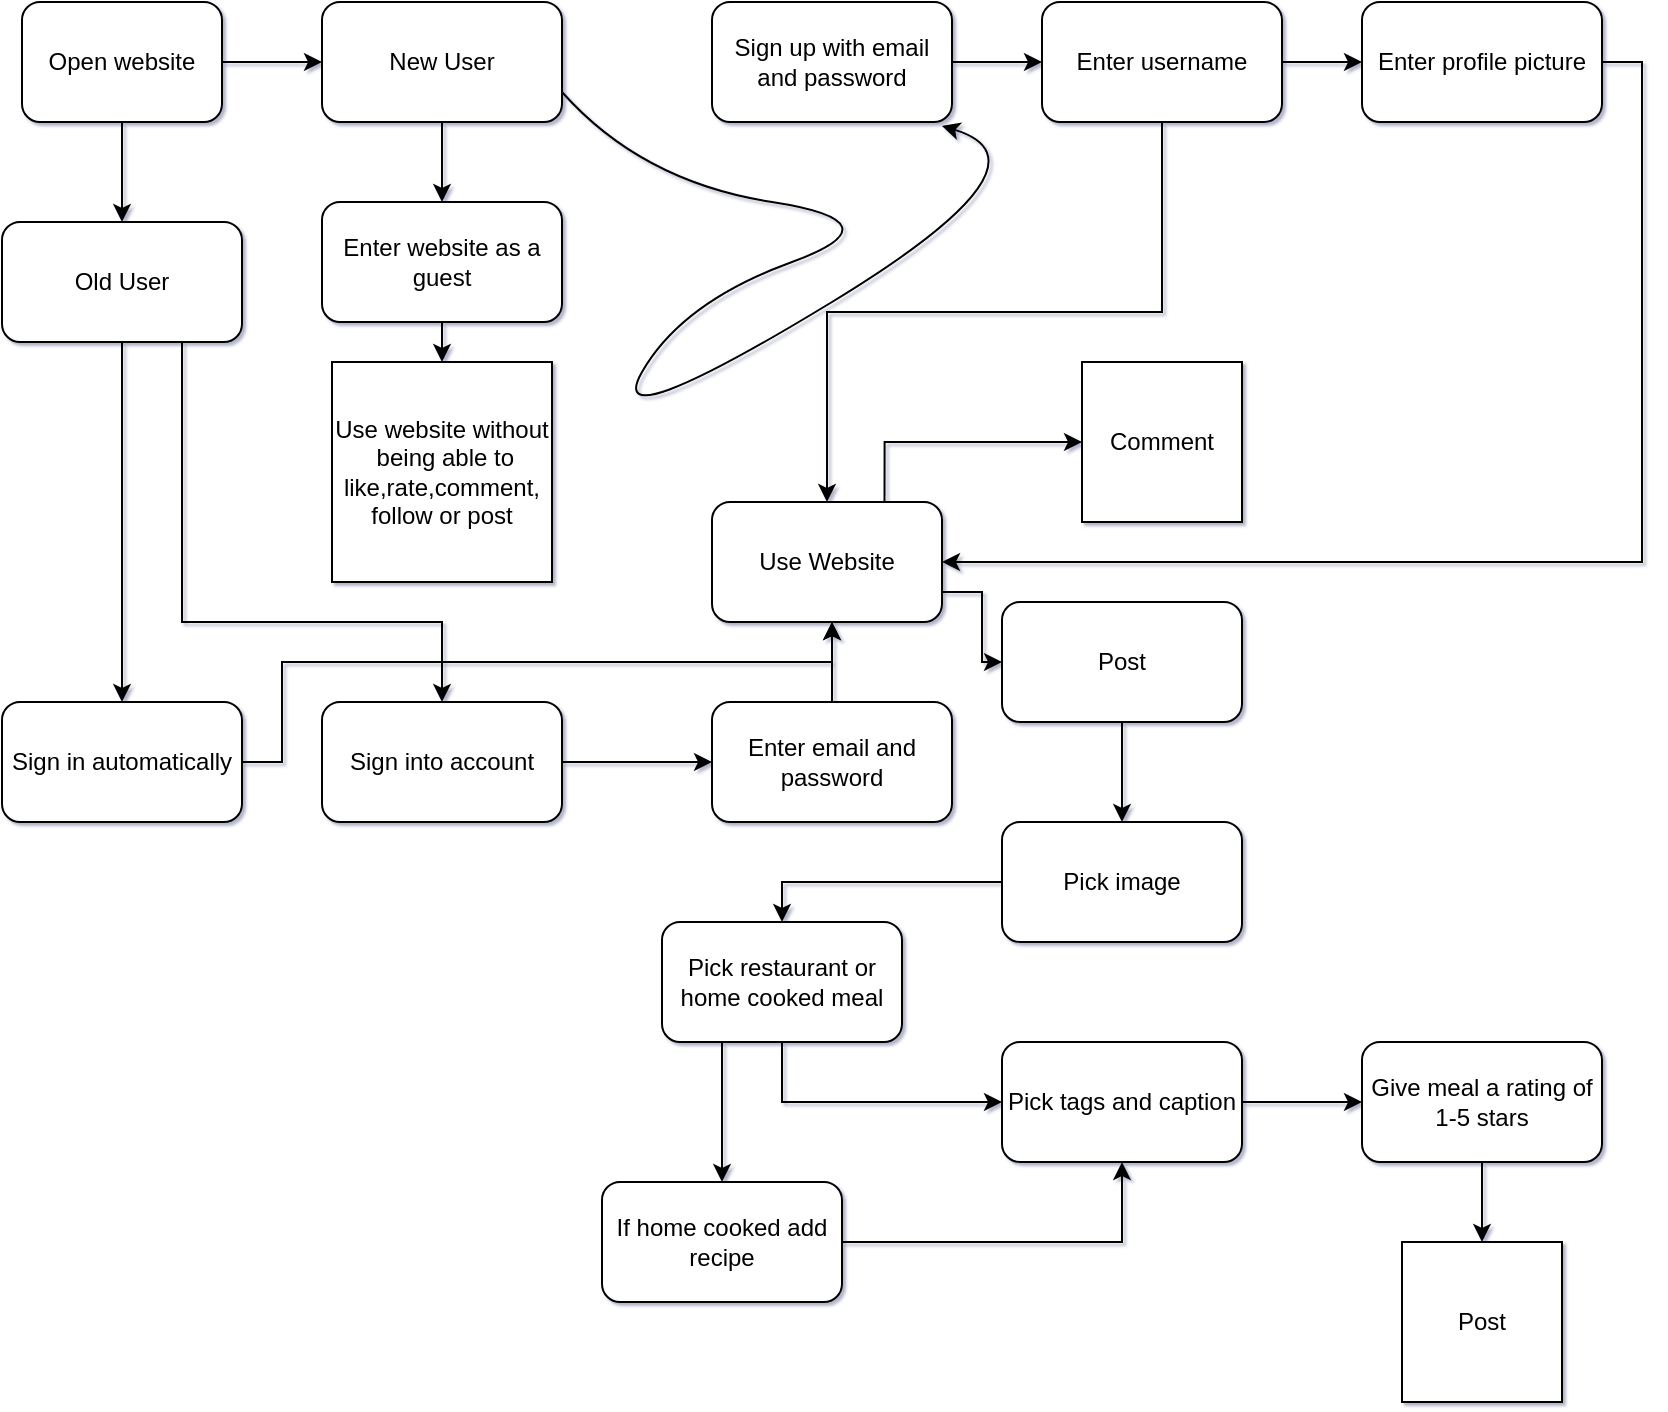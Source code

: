 <mxfile version="10.9.4" type="github"><diagram id="2xsL0AK_YZk6mKO3pM_I" name="Page-1"><mxGraphModel dx="872" dy="516" grid="1" gridSize="10" guides="1" tooltips="1" connect="1" arrows="1" fold="1" page="1" pageScale="1" pageWidth="850" pageHeight="1100" background="none" math="0" shadow="1"><root><mxCell id="0"/><mxCell id="1" parent="0"/><mxCell id="YDuxpUbCNExyV_PZfvCa-6" style="edgeStyle=orthogonalEdgeStyle;rounded=0;orthogonalLoop=1;jettySize=auto;html=1;" parent="1" source="YDuxpUbCNExyV_PZfvCa-1" edge="1"><mxGeometry relative="1" as="geometry"><mxPoint x="170" y="50" as="targetPoint"/></mxGeometry></mxCell><mxCell id="YDuxpUbCNExyV_PZfvCa-29" style="edgeStyle=orthogonalEdgeStyle;rounded=0;orthogonalLoop=1;jettySize=auto;html=1;exitX=0.5;exitY=1;exitDx=0;exitDy=0;entryX=0.5;entryY=0;entryDx=0;entryDy=0;" parent="1" source="YDuxpUbCNExyV_PZfvCa-1" target="YDuxpUbCNExyV_PZfvCa-31" edge="1"><mxGeometry relative="1" as="geometry"><mxPoint x="70" y="360" as="targetPoint"/></mxGeometry></mxCell><mxCell id="YDuxpUbCNExyV_PZfvCa-1" value="Open website" style="rounded=1;whiteSpace=wrap;html=1;" parent="1" vertex="1"><mxGeometry x="20" y="20" width="100" height="60" as="geometry"/></mxCell><mxCell id="YDuxpUbCNExyV_PZfvCa-11" style="edgeStyle=orthogonalEdgeStyle;rounded=0;orthogonalLoop=1;jettySize=auto;html=1;exitX=1;exitY=0.5;exitDx=0;exitDy=0;" parent="1" source="YDuxpUbCNExyV_PZfvCa-3" target="YDuxpUbCNExyV_PZfvCa-12" edge="1"><mxGeometry relative="1" as="geometry"><mxPoint x="540" y="50" as="targetPoint"/></mxGeometry></mxCell><mxCell id="YDuxpUbCNExyV_PZfvCa-3" value="Sign up with email and password" style="rounded=1;whiteSpace=wrap;html=1;" parent="1" vertex="1"><mxGeometry x="365" y="20" width="120" height="60" as="geometry"/></mxCell><mxCell id="YDuxpUbCNExyV_PZfvCa-20" style="edgeStyle=orthogonalEdgeStyle;rounded=0;orthogonalLoop=1;jettySize=auto;html=1;exitX=0.5;exitY=1;exitDx=0;exitDy=0;" parent="1" source="YDuxpUbCNExyV_PZfvCa-7" edge="1"><mxGeometry relative="1" as="geometry"><mxPoint x="230" y="120" as="targetPoint"/></mxGeometry></mxCell><mxCell id="YDuxpUbCNExyV_PZfvCa-7" value="New User" style="rounded=1;whiteSpace=wrap;html=1;" parent="1" vertex="1"><mxGeometry x="170" y="20" width="120" height="60" as="geometry"/></mxCell><mxCell id="2SQCwwYL-VFIjEEj3DQX-5" style="edgeStyle=orthogonalEdgeStyle;rounded=0;orthogonalLoop=1;jettySize=auto;html=1;exitX=1;exitY=0.75;exitDx=0;exitDy=0;entryX=0;entryY=0.5;entryDx=0;entryDy=0;" parent="1" source="YDuxpUbCNExyV_PZfvCa-10" target="2SQCwwYL-VFIjEEj3DQX-4" edge="1"><mxGeometry relative="1" as="geometry"/></mxCell><mxCell id="2SQCwwYL-VFIjEEj3DQX-9" style="edgeStyle=orthogonalEdgeStyle;rounded=0;orthogonalLoop=1;jettySize=auto;html=1;exitX=0.75;exitY=0;exitDx=0;exitDy=0;entryX=0;entryY=0.5;entryDx=0;entryDy=0;" parent="1" source="YDuxpUbCNExyV_PZfvCa-10" target="2SQCwwYL-VFIjEEj3DQX-7" edge="1"><mxGeometry relative="1" as="geometry"/></mxCell><mxCell id="YDuxpUbCNExyV_PZfvCa-10" value="Use Website" style="rounded=1;whiteSpace=wrap;html=1;" parent="1" vertex="1"><mxGeometry x="365" y="270" width="115" height="60" as="geometry"/></mxCell><mxCell id="YDuxpUbCNExyV_PZfvCa-18" style="edgeStyle=orthogonalEdgeStyle;rounded=0;orthogonalLoop=1;jettySize=auto;html=1;exitX=1;exitY=0.5;exitDx=0;exitDy=0;" parent="1" source="YDuxpUbCNExyV_PZfvCa-12" target="YDuxpUbCNExyV_PZfvCa-14" edge="1"><mxGeometry relative="1" as="geometry"/></mxCell><mxCell id="YDuxpUbCNExyV_PZfvCa-19" style="edgeStyle=orthogonalEdgeStyle;rounded=0;orthogonalLoop=1;jettySize=auto;html=1;exitX=0.5;exitY=1;exitDx=0;exitDy=0;" parent="1" source="YDuxpUbCNExyV_PZfvCa-12" target="YDuxpUbCNExyV_PZfvCa-10" edge="1"><mxGeometry relative="1" as="geometry"/></mxCell><mxCell id="YDuxpUbCNExyV_PZfvCa-12" value="Enter username" style="rounded=1;whiteSpace=wrap;html=1;" parent="1" vertex="1"><mxGeometry x="530" y="20" width="120" height="60" as="geometry"/></mxCell><mxCell id="YDuxpUbCNExyV_PZfvCa-27" style="edgeStyle=orthogonalEdgeStyle;rounded=0;orthogonalLoop=1;jettySize=auto;html=1;exitX=1;exitY=0.5;exitDx=0;exitDy=0;entryX=1;entryY=0.5;entryDx=0;entryDy=0;" parent="1" source="YDuxpUbCNExyV_PZfvCa-14" target="YDuxpUbCNExyV_PZfvCa-10" edge="1"><mxGeometry relative="1" as="geometry"><mxPoint x="550" y="190" as="targetPoint"/><Array as="points"><mxPoint x="830" y="50"/><mxPoint x="830" y="300"/></Array></mxGeometry></mxCell><mxCell id="YDuxpUbCNExyV_PZfvCa-14" value="Enter profile picture" style="rounded=1;whiteSpace=wrap;html=1;" parent="1" vertex="1"><mxGeometry x="690" y="20" width="120" height="60" as="geometry"/></mxCell><mxCell id="YDuxpUbCNExyV_PZfvCa-23" style="edgeStyle=orthogonalEdgeStyle;rounded=0;orthogonalLoop=1;jettySize=auto;html=1;exitX=0.5;exitY=1;exitDx=0;exitDy=0;entryX=0.5;entryY=0;entryDx=0;entryDy=0;" parent="1" source="YDuxpUbCNExyV_PZfvCa-21" target="YDuxpUbCNExyV_PZfvCa-22" edge="1"><mxGeometry relative="1" as="geometry"/></mxCell><mxCell id="YDuxpUbCNExyV_PZfvCa-21" value="Enter website as a guest" style="rounded=1;whiteSpace=wrap;html=1;" parent="1" vertex="1"><mxGeometry x="170" y="120" width="120" height="60" as="geometry"/></mxCell><mxCell id="YDuxpUbCNExyV_PZfvCa-22" value="Use website without&lt;br&gt;&amp;nbsp;being able to like,rate,comment,&lt;br&gt;follow or post" style="whiteSpace=wrap;html=1;aspect=fixed;" parent="1" vertex="1"><mxGeometry x="175" y="200" width="110" height="110" as="geometry"/></mxCell><mxCell id="YDuxpUbCNExyV_PZfvCa-36" style="edgeStyle=orthogonalEdgeStyle;rounded=0;orthogonalLoop=1;jettySize=auto;html=1;entryX=0.5;entryY=0;entryDx=0;entryDy=0;" parent="1" source="YDuxpUbCNExyV_PZfvCa-31" target="YDuxpUbCNExyV_PZfvCa-32" edge="1"><mxGeometry relative="1" as="geometry"/></mxCell><mxCell id="YDuxpUbCNExyV_PZfvCa-37" style="edgeStyle=orthogonalEdgeStyle;rounded=0;orthogonalLoop=1;jettySize=auto;html=1;exitX=0.75;exitY=1;exitDx=0;exitDy=0;entryX=0.5;entryY=0;entryDx=0;entryDy=0;" parent="1" source="YDuxpUbCNExyV_PZfvCa-31" target="YDuxpUbCNExyV_PZfvCa-38" edge="1"><mxGeometry relative="1" as="geometry"><mxPoint x="230" y="360" as="targetPoint"/><Array as="points"><mxPoint x="100" y="330"/><mxPoint x="230" y="330"/></Array></mxGeometry></mxCell><mxCell id="YDuxpUbCNExyV_PZfvCa-31" value="Old User" style="rounded=1;whiteSpace=wrap;html=1;" parent="1" vertex="1"><mxGeometry x="10" y="130" width="120" height="60" as="geometry"/></mxCell><mxCell id="YDuxpUbCNExyV_PZfvCa-47" style="edgeStyle=orthogonalEdgeStyle;rounded=0;orthogonalLoop=1;jettySize=auto;html=1;exitX=1;exitY=0.5;exitDx=0;exitDy=0;" parent="1" source="YDuxpUbCNExyV_PZfvCa-32" edge="1"><mxGeometry relative="1" as="geometry"><mxPoint x="425" y="330" as="targetPoint"/><Array as="points"><mxPoint x="150" y="400"/><mxPoint x="150" y="350"/><mxPoint x="425" y="350"/></Array></mxGeometry></mxCell><mxCell id="YDuxpUbCNExyV_PZfvCa-32" value="Sign in automatically" style="rounded=1;whiteSpace=wrap;html=1;" parent="1" vertex="1"><mxGeometry x="10" y="370" width="120" height="60" as="geometry"/></mxCell><mxCell id="YDuxpUbCNExyV_PZfvCa-39" style="edgeStyle=orthogonalEdgeStyle;rounded=0;orthogonalLoop=1;jettySize=auto;html=1;entryX=0;entryY=0.5;entryDx=0;entryDy=0;" parent="1" source="YDuxpUbCNExyV_PZfvCa-38" target="YDuxpUbCNExyV_PZfvCa-40" edge="1"><mxGeometry relative="1" as="geometry"><mxPoint x="340" y="390" as="targetPoint"/><Array as="points"><mxPoint x="300" y="400"/><mxPoint x="300" y="400"/></Array></mxGeometry></mxCell><mxCell id="YDuxpUbCNExyV_PZfvCa-38" value="Sign into account" style="rounded=1;whiteSpace=wrap;html=1;" parent="1" vertex="1"><mxGeometry x="170" y="370" width="120" height="60" as="geometry"/></mxCell><mxCell id="2SQCwwYL-VFIjEEj3DQX-3" style="edgeStyle=orthogonalEdgeStyle;rounded=0;orthogonalLoop=1;jettySize=auto;html=1;exitX=0.5;exitY=0;exitDx=0;exitDy=0;" parent="1" source="YDuxpUbCNExyV_PZfvCa-40" edge="1"><mxGeometry relative="1" as="geometry"><mxPoint x="425" y="330" as="targetPoint"/></mxGeometry></mxCell><mxCell id="YDuxpUbCNExyV_PZfvCa-40" value="Enter email and password" style="rounded=1;whiteSpace=wrap;html=1;" parent="1" vertex="1"><mxGeometry x="365" y="370" width="120" height="60" as="geometry"/></mxCell><mxCell id="2SQCwwYL-VFIjEEj3DQX-18" style="edgeStyle=orthogonalEdgeStyle;rounded=0;orthogonalLoop=1;jettySize=auto;html=1;" parent="1" source="2SQCwwYL-VFIjEEj3DQX-4" edge="1"><mxGeometry relative="1" as="geometry"><mxPoint x="570" y="430" as="targetPoint"/></mxGeometry></mxCell><mxCell id="2SQCwwYL-VFIjEEj3DQX-4" value="Post" style="rounded=1;whiteSpace=wrap;html=1;" parent="1" vertex="1"><mxGeometry x="510" y="320" width="120" height="60" as="geometry"/></mxCell><mxCell id="2SQCwwYL-VFIjEEj3DQX-7" value="Comment" style="whiteSpace=wrap;html=1;aspect=fixed;" parent="1" vertex="1"><mxGeometry x="550" y="200" width="80" height="80" as="geometry"/></mxCell><mxCell id="2SQCwwYL-VFIjEEj3DQX-16" value="" style="curved=1;endArrow=classic;html=1;exitX=1;exitY=0.75;exitDx=0;exitDy=0;entryX=0.958;entryY=1.033;entryDx=0;entryDy=0;entryPerimeter=0;" parent="1" source="YDuxpUbCNExyV_PZfvCa-7" target="YDuxpUbCNExyV_PZfvCa-3" edge="1"><mxGeometry width="50" height="50" relative="1" as="geometry"><mxPoint x="320" y="200" as="sourcePoint"/><mxPoint x="330" y="150" as="targetPoint"/><Array as="points"><mxPoint x="330" y="110"/><mxPoint x="460" y="130"/><mxPoint x="350" y="170"/><mxPoint x="310" y="240"/><mxPoint x="540" y="100"/></Array></mxGeometry></mxCell><mxCell id="2SQCwwYL-VFIjEEj3DQX-22" style="edgeStyle=orthogonalEdgeStyle;rounded=0;orthogonalLoop=1;jettySize=auto;html=1;exitX=0;exitY=0.5;exitDx=0;exitDy=0;entryX=0.5;entryY=0;entryDx=0;entryDy=0;" parent="1" source="2SQCwwYL-VFIjEEj3DQX-19" target="2SQCwwYL-VFIjEEj3DQX-23" edge="1"><mxGeometry relative="1" as="geometry"><mxPoint x="400" y="490" as="targetPoint"/><Array as="points"><mxPoint x="400" y="460"/></Array></mxGeometry></mxCell><mxCell id="2SQCwwYL-VFIjEEj3DQX-19" value="Pick image" style="rounded=1;whiteSpace=wrap;html=1;" parent="1" vertex="1"><mxGeometry x="510" y="430" width="120" height="60" as="geometry"/></mxCell><mxCell id="2SQCwwYL-VFIjEEj3DQX-32" style="edgeStyle=orthogonalEdgeStyle;rounded=0;orthogonalLoop=1;jettySize=auto;html=1;exitX=1;exitY=0.5;exitDx=0;exitDy=0;entryX=0;entryY=0.5;entryDx=0;entryDy=0;" parent="1" source="2SQCwwYL-VFIjEEj3DQX-21" target="2SQCwwYL-VFIjEEj3DQX-31" edge="1"><mxGeometry relative="1" as="geometry"/></mxCell><mxCell id="2SQCwwYL-VFIjEEj3DQX-21" value="Pick tags and caption" style="rounded=1;whiteSpace=wrap;html=1;" parent="1" vertex="1"><mxGeometry x="510" y="540" width="120" height="60" as="geometry"/></mxCell><mxCell id="2SQCwwYL-VFIjEEj3DQX-27" style="edgeStyle=orthogonalEdgeStyle;rounded=0;orthogonalLoop=1;jettySize=auto;html=1;entryX=0;entryY=0.5;entryDx=0;entryDy=0;" parent="1" source="2SQCwwYL-VFIjEEj3DQX-23" target="2SQCwwYL-VFIjEEj3DQX-21" edge="1"><mxGeometry relative="1" as="geometry"><mxPoint x="490" y="560" as="targetPoint"/><Array as="points"><mxPoint x="400" y="570"/></Array></mxGeometry></mxCell><mxCell id="2SQCwwYL-VFIjEEj3DQX-28" style="edgeStyle=orthogonalEdgeStyle;rounded=0;orthogonalLoop=1;jettySize=auto;html=1;exitX=0.25;exitY=1;exitDx=0;exitDy=0;entryX=0.5;entryY=0;entryDx=0;entryDy=0;" parent="1" source="2SQCwwYL-VFIjEEj3DQX-23" target="2SQCwwYL-VFIjEEj3DQX-29" edge="1"><mxGeometry relative="1" as="geometry"><mxPoint x="370" y="610" as="targetPoint"/></mxGeometry></mxCell><mxCell id="2SQCwwYL-VFIjEEj3DQX-23" value="Pick restaurant or home cooked meal" style="rounded=1;whiteSpace=wrap;html=1;" parent="1" vertex="1"><mxGeometry x="340" y="480" width="120" height="60" as="geometry"/></mxCell><mxCell id="2SQCwwYL-VFIjEEj3DQX-30" style="edgeStyle=orthogonalEdgeStyle;rounded=0;orthogonalLoop=1;jettySize=auto;html=1;entryX=0.5;entryY=1;entryDx=0;entryDy=0;" parent="1" source="2SQCwwYL-VFIjEEj3DQX-29" target="2SQCwwYL-VFIjEEj3DQX-21" edge="1"><mxGeometry relative="1" as="geometry"/></mxCell><mxCell id="2SQCwwYL-VFIjEEj3DQX-29" value="If home cooked add recipe" style="rounded=1;whiteSpace=wrap;html=1;" parent="1" vertex="1"><mxGeometry x="310" y="610" width="120" height="60" as="geometry"/></mxCell><mxCell id="2SQCwwYL-VFIjEEj3DQX-33" style="edgeStyle=orthogonalEdgeStyle;rounded=0;orthogonalLoop=1;jettySize=auto;html=1;" parent="1" source="2SQCwwYL-VFIjEEj3DQX-31" edge="1"><mxGeometry relative="1" as="geometry"><mxPoint x="750" y="640" as="targetPoint"/></mxGeometry></mxCell><mxCell id="2SQCwwYL-VFIjEEj3DQX-31" value="Give meal a rating of 1-5 stars" style="rounded=1;whiteSpace=wrap;html=1;" parent="1" vertex="1"><mxGeometry x="690" y="540" width="120" height="60" as="geometry"/></mxCell><mxCell id="2SQCwwYL-VFIjEEj3DQX-35" value="Post" style="whiteSpace=wrap;html=1;aspect=fixed;" parent="1" vertex="1"><mxGeometry x="710" y="640" width="80" height="80" as="geometry"/></mxCell></root></mxGraphModel></diagram></mxfile>